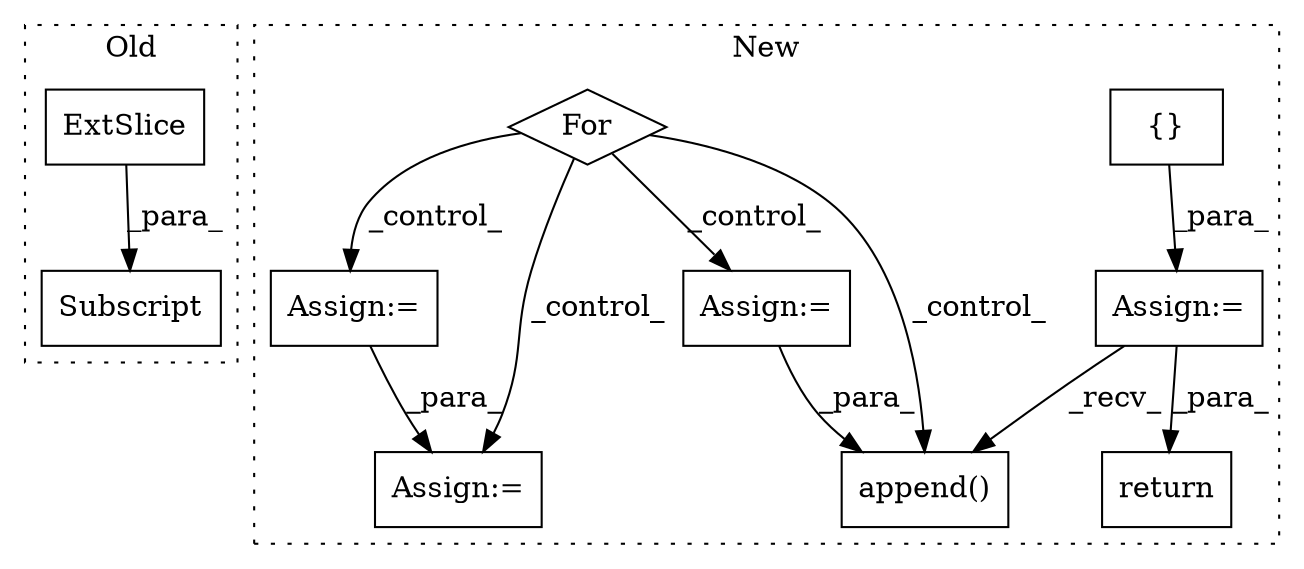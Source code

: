 digraph G {
subgraph cluster0 {
1 [label="ExtSlice" a="85" s="4395" l="4" shape="box"];
3 [label="Subscript" a="63" s="4395,0" l="13,0" shape="box"];
label = "Old";
style="dotted";
}
subgraph cluster1 {
2 [label="append()" a="75" s="3828,3860" l="27,1" shape="box"];
4 [label="{}" a="59" s="3034,3034" l="2,1" shape="box"];
5 [label="Assign:=" a="68" s="3031" l="3" shape="box"];
6 [label="For" a="107" s="3041,3112" l="4,10" shape="diamond"];
7 [label="Assign:=" a="68" s="3773" l="3" shape="box"];
8 [label="return" a="93" s="3964" l="7" shape="box"];
9 [label="Assign:=" a="68" s="3586" l="10" shape="box"];
10 [label="Assign:=" a="68" s="3130" l="3" shape="box"];
label = "New";
style="dotted";
}
1 -> 3 [label="_para_"];
4 -> 5 [label="_para_"];
5 -> 8 [label="_para_"];
5 -> 2 [label="_recv_"];
6 -> 2 [label="_control_"];
6 -> 9 [label="_control_"];
6 -> 7 [label="_control_"];
6 -> 10 [label="_control_"];
7 -> 2 [label="_para_"];
10 -> 9 [label="_para_"];
}